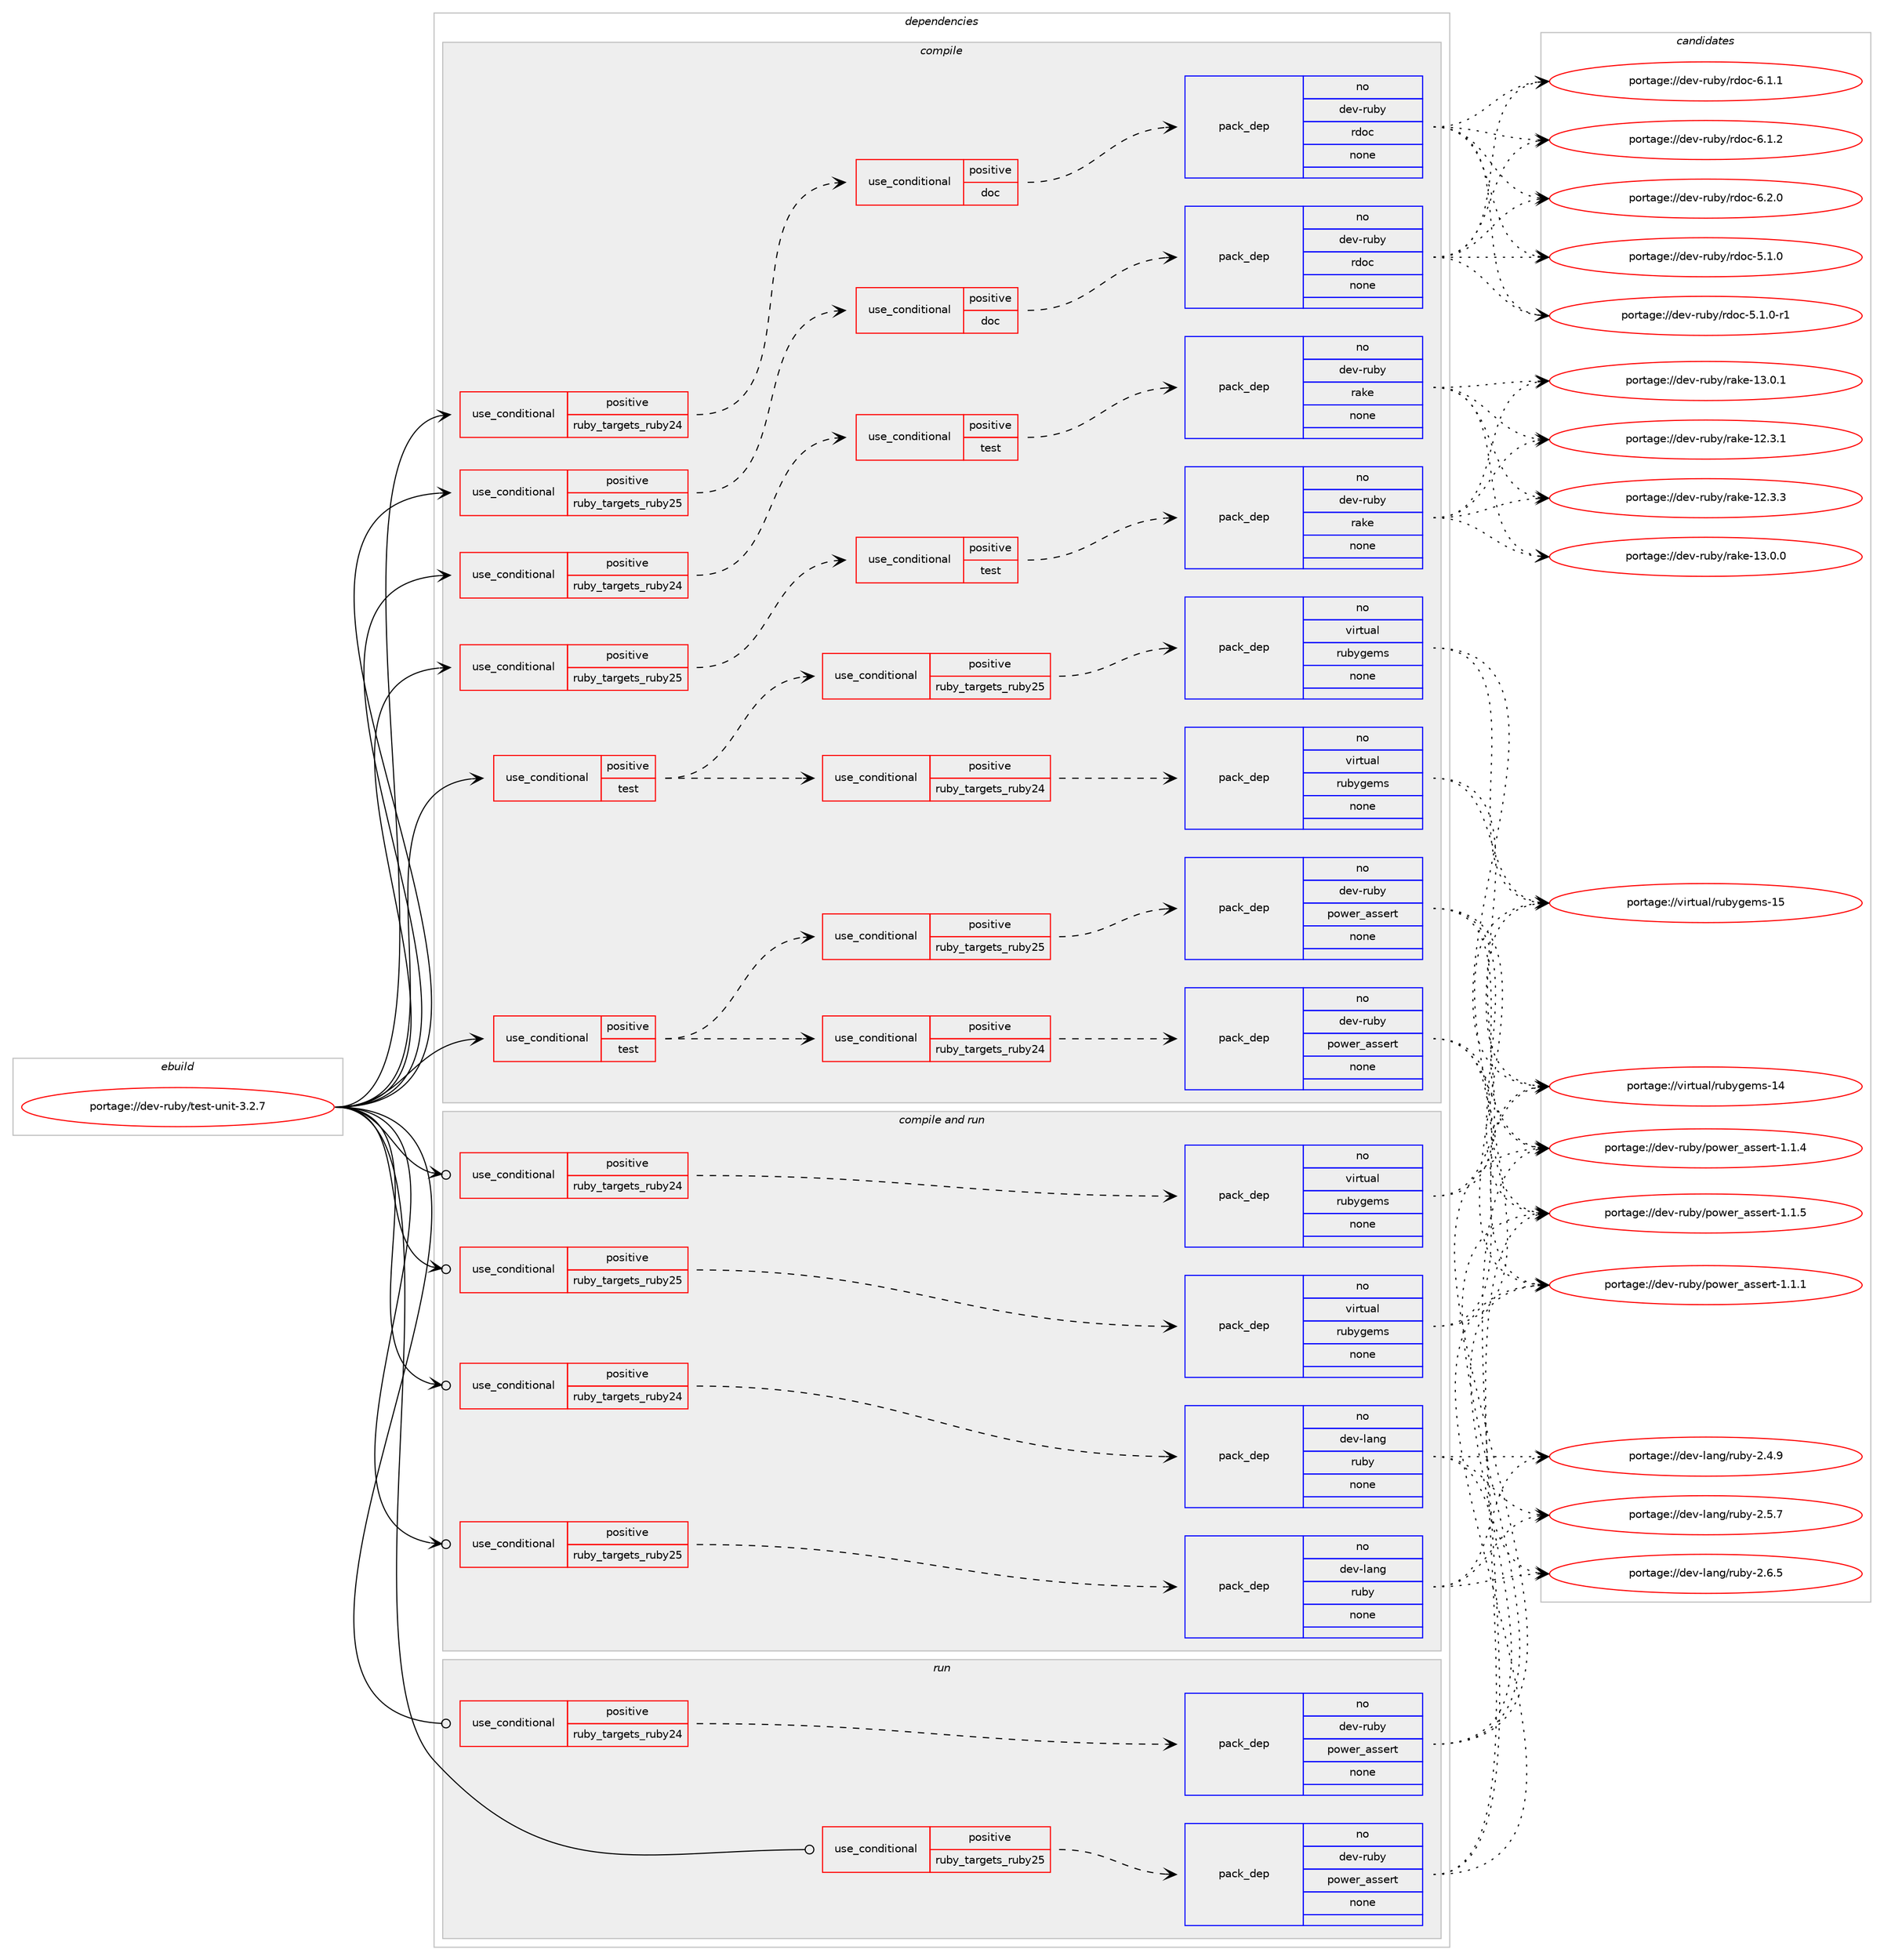 digraph prolog {

# *************
# Graph options
# *************

newrank=true;
concentrate=true;
compound=true;
graph [rankdir=LR,fontname=Helvetica,fontsize=10,ranksep=1.5];#, ranksep=2.5, nodesep=0.2];
edge  [arrowhead=vee];
node  [fontname=Helvetica,fontsize=10];

# **********
# The ebuild
# **********

subgraph cluster_leftcol {
color=gray;
rank=same;
label=<<i>ebuild</i>>;
id [label="portage://dev-ruby/test-unit-3.2.7", color=red, width=4, href="../dev-ruby/test-unit-3.2.7.svg"];
}

# ****************
# The dependencies
# ****************

subgraph cluster_midcol {
color=gray;
label=<<i>dependencies</i>>;
subgraph cluster_compile {
fillcolor="#eeeeee";
style=filled;
label=<<i>compile</i>>;
subgraph cond67663 {
dependency252250 [label=<<TABLE BORDER="0" CELLBORDER="1" CELLSPACING="0" CELLPADDING="4"><TR><TD ROWSPAN="3" CELLPADDING="10">use_conditional</TD></TR><TR><TD>positive</TD></TR><TR><TD>ruby_targets_ruby24</TD></TR></TABLE>>, shape=none, color=red];
subgraph cond67664 {
dependency252251 [label=<<TABLE BORDER="0" CELLBORDER="1" CELLSPACING="0" CELLPADDING="4"><TR><TD ROWSPAN="3" CELLPADDING="10">use_conditional</TD></TR><TR><TD>positive</TD></TR><TR><TD>doc</TD></TR></TABLE>>, shape=none, color=red];
subgraph pack181024 {
dependency252252 [label=<<TABLE BORDER="0" CELLBORDER="1" CELLSPACING="0" CELLPADDING="4" WIDTH="220"><TR><TD ROWSPAN="6" CELLPADDING="30">pack_dep</TD></TR><TR><TD WIDTH="110">no</TD></TR><TR><TD>dev-ruby</TD></TR><TR><TD>rdoc</TD></TR><TR><TD>none</TD></TR><TR><TD></TD></TR></TABLE>>, shape=none, color=blue];
}
dependency252251:e -> dependency252252:w [weight=20,style="dashed",arrowhead="vee"];
}
dependency252250:e -> dependency252251:w [weight=20,style="dashed",arrowhead="vee"];
}
id:e -> dependency252250:w [weight=20,style="solid",arrowhead="vee"];
subgraph cond67665 {
dependency252253 [label=<<TABLE BORDER="0" CELLBORDER="1" CELLSPACING="0" CELLPADDING="4"><TR><TD ROWSPAN="3" CELLPADDING="10">use_conditional</TD></TR><TR><TD>positive</TD></TR><TR><TD>ruby_targets_ruby24</TD></TR></TABLE>>, shape=none, color=red];
subgraph cond67666 {
dependency252254 [label=<<TABLE BORDER="0" CELLBORDER="1" CELLSPACING="0" CELLPADDING="4"><TR><TD ROWSPAN="3" CELLPADDING="10">use_conditional</TD></TR><TR><TD>positive</TD></TR><TR><TD>test</TD></TR></TABLE>>, shape=none, color=red];
subgraph pack181025 {
dependency252255 [label=<<TABLE BORDER="0" CELLBORDER="1" CELLSPACING="0" CELLPADDING="4" WIDTH="220"><TR><TD ROWSPAN="6" CELLPADDING="30">pack_dep</TD></TR><TR><TD WIDTH="110">no</TD></TR><TR><TD>dev-ruby</TD></TR><TR><TD>rake</TD></TR><TR><TD>none</TD></TR><TR><TD></TD></TR></TABLE>>, shape=none, color=blue];
}
dependency252254:e -> dependency252255:w [weight=20,style="dashed",arrowhead="vee"];
}
dependency252253:e -> dependency252254:w [weight=20,style="dashed",arrowhead="vee"];
}
id:e -> dependency252253:w [weight=20,style="solid",arrowhead="vee"];
subgraph cond67667 {
dependency252256 [label=<<TABLE BORDER="0" CELLBORDER="1" CELLSPACING="0" CELLPADDING="4"><TR><TD ROWSPAN="3" CELLPADDING="10">use_conditional</TD></TR><TR><TD>positive</TD></TR><TR><TD>ruby_targets_ruby25</TD></TR></TABLE>>, shape=none, color=red];
subgraph cond67668 {
dependency252257 [label=<<TABLE BORDER="0" CELLBORDER="1" CELLSPACING="0" CELLPADDING="4"><TR><TD ROWSPAN="3" CELLPADDING="10">use_conditional</TD></TR><TR><TD>positive</TD></TR><TR><TD>doc</TD></TR></TABLE>>, shape=none, color=red];
subgraph pack181026 {
dependency252258 [label=<<TABLE BORDER="0" CELLBORDER="1" CELLSPACING="0" CELLPADDING="4" WIDTH="220"><TR><TD ROWSPAN="6" CELLPADDING="30">pack_dep</TD></TR><TR><TD WIDTH="110">no</TD></TR><TR><TD>dev-ruby</TD></TR><TR><TD>rdoc</TD></TR><TR><TD>none</TD></TR><TR><TD></TD></TR></TABLE>>, shape=none, color=blue];
}
dependency252257:e -> dependency252258:w [weight=20,style="dashed",arrowhead="vee"];
}
dependency252256:e -> dependency252257:w [weight=20,style="dashed",arrowhead="vee"];
}
id:e -> dependency252256:w [weight=20,style="solid",arrowhead="vee"];
subgraph cond67669 {
dependency252259 [label=<<TABLE BORDER="0" CELLBORDER="1" CELLSPACING="0" CELLPADDING="4"><TR><TD ROWSPAN="3" CELLPADDING="10">use_conditional</TD></TR><TR><TD>positive</TD></TR><TR><TD>ruby_targets_ruby25</TD></TR></TABLE>>, shape=none, color=red];
subgraph cond67670 {
dependency252260 [label=<<TABLE BORDER="0" CELLBORDER="1" CELLSPACING="0" CELLPADDING="4"><TR><TD ROWSPAN="3" CELLPADDING="10">use_conditional</TD></TR><TR><TD>positive</TD></TR><TR><TD>test</TD></TR></TABLE>>, shape=none, color=red];
subgraph pack181027 {
dependency252261 [label=<<TABLE BORDER="0" CELLBORDER="1" CELLSPACING="0" CELLPADDING="4" WIDTH="220"><TR><TD ROWSPAN="6" CELLPADDING="30">pack_dep</TD></TR><TR><TD WIDTH="110">no</TD></TR><TR><TD>dev-ruby</TD></TR><TR><TD>rake</TD></TR><TR><TD>none</TD></TR><TR><TD></TD></TR></TABLE>>, shape=none, color=blue];
}
dependency252260:e -> dependency252261:w [weight=20,style="dashed",arrowhead="vee"];
}
dependency252259:e -> dependency252260:w [weight=20,style="dashed",arrowhead="vee"];
}
id:e -> dependency252259:w [weight=20,style="solid",arrowhead="vee"];
subgraph cond67671 {
dependency252262 [label=<<TABLE BORDER="0" CELLBORDER="1" CELLSPACING="0" CELLPADDING="4"><TR><TD ROWSPAN="3" CELLPADDING="10">use_conditional</TD></TR><TR><TD>positive</TD></TR><TR><TD>test</TD></TR></TABLE>>, shape=none, color=red];
subgraph cond67672 {
dependency252263 [label=<<TABLE BORDER="0" CELLBORDER="1" CELLSPACING="0" CELLPADDING="4"><TR><TD ROWSPAN="3" CELLPADDING="10">use_conditional</TD></TR><TR><TD>positive</TD></TR><TR><TD>ruby_targets_ruby24</TD></TR></TABLE>>, shape=none, color=red];
subgraph pack181028 {
dependency252264 [label=<<TABLE BORDER="0" CELLBORDER="1" CELLSPACING="0" CELLPADDING="4" WIDTH="220"><TR><TD ROWSPAN="6" CELLPADDING="30">pack_dep</TD></TR><TR><TD WIDTH="110">no</TD></TR><TR><TD>dev-ruby</TD></TR><TR><TD>power_assert</TD></TR><TR><TD>none</TD></TR><TR><TD></TD></TR></TABLE>>, shape=none, color=blue];
}
dependency252263:e -> dependency252264:w [weight=20,style="dashed",arrowhead="vee"];
}
dependency252262:e -> dependency252263:w [weight=20,style="dashed",arrowhead="vee"];
subgraph cond67673 {
dependency252265 [label=<<TABLE BORDER="0" CELLBORDER="1" CELLSPACING="0" CELLPADDING="4"><TR><TD ROWSPAN="3" CELLPADDING="10">use_conditional</TD></TR><TR><TD>positive</TD></TR><TR><TD>ruby_targets_ruby25</TD></TR></TABLE>>, shape=none, color=red];
subgraph pack181029 {
dependency252266 [label=<<TABLE BORDER="0" CELLBORDER="1" CELLSPACING="0" CELLPADDING="4" WIDTH="220"><TR><TD ROWSPAN="6" CELLPADDING="30">pack_dep</TD></TR><TR><TD WIDTH="110">no</TD></TR><TR><TD>dev-ruby</TD></TR><TR><TD>power_assert</TD></TR><TR><TD>none</TD></TR><TR><TD></TD></TR></TABLE>>, shape=none, color=blue];
}
dependency252265:e -> dependency252266:w [weight=20,style="dashed",arrowhead="vee"];
}
dependency252262:e -> dependency252265:w [weight=20,style="dashed",arrowhead="vee"];
}
id:e -> dependency252262:w [weight=20,style="solid",arrowhead="vee"];
subgraph cond67674 {
dependency252267 [label=<<TABLE BORDER="0" CELLBORDER="1" CELLSPACING="0" CELLPADDING="4"><TR><TD ROWSPAN="3" CELLPADDING="10">use_conditional</TD></TR><TR><TD>positive</TD></TR><TR><TD>test</TD></TR></TABLE>>, shape=none, color=red];
subgraph cond67675 {
dependency252268 [label=<<TABLE BORDER="0" CELLBORDER="1" CELLSPACING="0" CELLPADDING="4"><TR><TD ROWSPAN="3" CELLPADDING="10">use_conditional</TD></TR><TR><TD>positive</TD></TR><TR><TD>ruby_targets_ruby24</TD></TR></TABLE>>, shape=none, color=red];
subgraph pack181030 {
dependency252269 [label=<<TABLE BORDER="0" CELLBORDER="1" CELLSPACING="0" CELLPADDING="4" WIDTH="220"><TR><TD ROWSPAN="6" CELLPADDING="30">pack_dep</TD></TR><TR><TD WIDTH="110">no</TD></TR><TR><TD>virtual</TD></TR><TR><TD>rubygems</TD></TR><TR><TD>none</TD></TR><TR><TD></TD></TR></TABLE>>, shape=none, color=blue];
}
dependency252268:e -> dependency252269:w [weight=20,style="dashed",arrowhead="vee"];
}
dependency252267:e -> dependency252268:w [weight=20,style="dashed",arrowhead="vee"];
subgraph cond67676 {
dependency252270 [label=<<TABLE BORDER="0" CELLBORDER="1" CELLSPACING="0" CELLPADDING="4"><TR><TD ROWSPAN="3" CELLPADDING="10">use_conditional</TD></TR><TR><TD>positive</TD></TR><TR><TD>ruby_targets_ruby25</TD></TR></TABLE>>, shape=none, color=red];
subgraph pack181031 {
dependency252271 [label=<<TABLE BORDER="0" CELLBORDER="1" CELLSPACING="0" CELLPADDING="4" WIDTH="220"><TR><TD ROWSPAN="6" CELLPADDING="30">pack_dep</TD></TR><TR><TD WIDTH="110">no</TD></TR><TR><TD>virtual</TD></TR><TR><TD>rubygems</TD></TR><TR><TD>none</TD></TR><TR><TD></TD></TR></TABLE>>, shape=none, color=blue];
}
dependency252270:e -> dependency252271:w [weight=20,style="dashed",arrowhead="vee"];
}
dependency252267:e -> dependency252270:w [weight=20,style="dashed",arrowhead="vee"];
}
id:e -> dependency252267:w [weight=20,style="solid",arrowhead="vee"];
}
subgraph cluster_compileandrun {
fillcolor="#eeeeee";
style=filled;
label=<<i>compile and run</i>>;
subgraph cond67677 {
dependency252272 [label=<<TABLE BORDER="0" CELLBORDER="1" CELLSPACING="0" CELLPADDING="4"><TR><TD ROWSPAN="3" CELLPADDING="10">use_conditional</TD></TR><TR><TD>positive</TD></TR><TR><TD>ruby_targets_ruby24</TD></TR></TABLE>>, shape=none, color=red];
subgraph pack181032 {
dependency252273 [label=<<TABLE BORDER="0" CELLBORDER="1" CELLSPACING="0" CELLPADDING="4" WIDTH="220"><TR><TD ROWSPAN="6" CELLPADDING="30">pack_dep</TD></TR><TR><TD WIDTH="110">no</TD></TR><TR><TD>dev-lang</TD></TR><TR><TD>ruby</TD></TR><TR><TD>none</TD></TR><TR><TD></TD></TR></TABLE>>, shape=none, color=blue];
}
dependency252272:e -> dependency252273:w [weight=20,style="dashed",arrowhead="vee"];
}
id:e -> dependency252272:w [weight=20,style="solid",arrowhead="odotvee"];
subgraph cond67678 {
dependency252274 [label=<<TABLE BORDER="0" CELLBORDER="1" CELLSPACING="0" CELLPADDING="4"><TR><TD ROWSPAN="3" CELLPADDING="10">use_conditional</TD></TR><TR><TD>positive</TD></TR><TR><TD>ruby_targets_ruby24</TD></TR></TABLE>>, shape=none, color=red];
subgraph pack181033 {
dependency252275 [label=<<TABLE BORDER="0" CELLBORDER="1" CELLSPACING="0" CELLPADDING="4" WIDTH="220"><TR><TD ROWSPAN="6" CELLPADDING="30">pack_dep</TD></TR><TR><TD WIDTH="110">no</TD></TR><TR><TD>virtual</TD></TR><TR><TD>rubygems</TD></TR><TR><TD>none</TD></TR><TR><TD></TD></TR></TABLE>>, shape=none, color=blue];
}
dependency252274:e -> dependency252275:w [weight=20,style="dashed",arrowhead="vee"];
}
id:e -> dependency252274:w [weight=20,style="solid",arrowhead="odotvee"];
subgraph cond67679 {
dependency252276 [label=<<TABLE BORDER="0" CELLBORDER="1" CELLSPACING="0" CELLPADDING="4"><TR><TD ROWSPAN="3" CELLPADDING="10">use_conditional</TD></TR><TR><TD>positive</TD></TR><TR><TD>ruby_targets_ruby25</TD></TR></TABLE>>, shape=none, color=red];
subgraph pack181034 {
dependency252277 [label=<<TABLE BORDER="0" CELLBORDER="1" CELLSPACING="0" CELLPADDING="4" WIDTH="220"><TR><TD ROWSPAN="6" CELLPADDING="30">pack_dep</TD></TR><TR><TD WIDTH="110">no</TD></TR><TR><TD>dev-lang</TD></TR><TR><TD>ruby</TD></TR><TR><TD>none</TD></TR><TR><TD></TD></TR></TABLE>>, shape=none, color=blue];
}
dependency252276:e -> dependency252277:w [weight=20,style="dashed",arrowhead="vee"];
}
id:e -> dependency252276:w [weight=20,style="solid",arrowhead="odotvee"];
subgraph cond67680 {
dependency252278 [label=<<TABLE BORDER="0" CELLBORDER="1" CELLSPACING="0" CELLPADDING="4"><TR><TD ROWSPAN="3" CELLPADDING="10">use_conditional</TD></TR><TR><TD>positive</TD></TR><TR><TD>ruby_targets_ruby25</TD></TR></TABLE>>, shape=none, color=red];
subgraph pack181035 {
dependency252279 [label=<<TABLE BORDER="0" CELLBORDER="1" CELLSPACING="0" CELLPADDING="4" WIDTH="220"><TR><TD ROWSPAN="6" CELLPADDING="30">pack_dep</TD></TR><TR><TD WIDTH="110">no</TD></TR><TR><TD>virtual</TD></TR><TR><TD>rubygems</TD></TR><TR><TD>none</TD></TR><TR><TD></TD></TR></TABLE>>, shape=none, color=blue];
}
dependency252278:e -> dependency252279:w [weight=20,style="dashed",arrowhead="vee"];
}
id:e -> dependency252278:w [weight=20,style="solid",arrowhead="odotvee"];
}
subgraph cluster_run {
fillcolor="#eeeeee";
style=filled;
label=<<i>run</i>>;
subgraph cond67681 {
dependency252280 [label=<<TABLE BORDER="0" CELLBORDER="1" CELLSPACING="0" CELLPADDING="4"><TR><TD ROWSPAN="3" CELLPADDING="10">use_conditional</TD></TR><TR><TD>positive</TD></TR><TR><TD>ruby_targets_ruby24</TD></TR></TABLE>>, shape=none, color=red];
subgraph pack181036 {
dependency252281 [label=<<TABLE BORDER="0" CELLBORDER="1" CELLSPACING="0" CELLPADDING="4" WIDTH="220"><TR><TD ROWSPAN="6" CELLPADDING="30">pack_dep</TD></TR><TR><TD WIDTH="110">no</TD></TR><TR><TD>dev-ruby</TD></TR><TR><TD>power_assert</TD></TR><TR><TD>none</TD></TR><TR><TD></TD></TR></TABLE>>, shape=none, color=blue];
}
dependency252280:e -> dependency252281:w [weight=20,style="dashed",arrowhead="vee"];
}
id:e -> dependency252280:w [weight=20,style="solid",arrowhead="odot"];
subgraph cond67682 {
dependency252282 [label=<<TABLE BORDER="0" CELLBORDER="1" CELLSPACING="0" CELLPADDING="4"><TR><TD ROWSPAN="3" CELLPADDING="10">use_conditional</TD></TR><TR><TD>positive</TD></TR><TR><TD>ruby_targets_ruby25</TD></TR></TABLE>>, shape=none, color=red];
subgraph pack181037 {
dependency252283 [label=<<TABLE BORDER="0" CELLBORDER="1" CELLSPACING="0" CELLPADDING="4" WIDTH="220"><TR><TD ROWSPAN="6" CELLPADDING="30">pack_dep</TD></TR><TR><TD WIDTH="110">no</TD></TR><TR><TD>dev-ruby</TD></TR><TR><TD>power_assert</TD></TR><TR><TD>none</TD></TR><TR><TD></TD></TR></TABLE>>, shape=none, color=blue];
}
dependency252282:e -> dependency252283:w [weight=20,style="dashed",arrowhead="vee"];
}
id:e -> dependency252282:w [weight=20,style="solid",arrowhead="odot"];
}
}

# **************
# The candidates
# **************

subgraph cluster_choices {
rank=same;
color=gray;
label=<<i>candidates</i>>;

subgraph choice181024 {
color=black;
nodesep=1;
choiceportage10010111845114117981214711410011199455346494648 [label="portage://dev-ruby/rdoc-5.1.0", color=red, width=4,href="../dev-ruby/rdoc-5.1.0.svg"];
choiceportage100101118451141179812147114100111994553464946484511449 [label="portage://dev-ruby/rdoc-5.1.0-r1", color=red, width=4,href="../dev-ruby/rdoc-5.1.0-r1.svg"];
choiceportage10010111845114117981214711410011199455446494649 [label="portage://dev-ruby/rdoc-6.1.1", color=red, width=4,href="../dev-ruby/rdoc-6.1.1.svg"];
choiceportage10010111845114117981214711410011199455446494650 [label="portage://dev-ruby/rdoc-6.1.2", color=red, width=4,href="../dev-ruby/rdoc-6.1.2.svg"];
choiceportage10010111845114117981214711410011199455446504648 [label="portage://dev-ruby/rdoc-6.2.0", color=red, width=4,href="../dev-ruby/rdoc-6.2.0.svg"];
dependency252252:e -> choiceportage10010111845114117981214711410011199455346494648:w [style=dotted,weight="100"];
dependency252252:e -> choiceportage100101118451141179812147114100111994553464946484511449:w [style=dotted,weight="100"];
dependency252252:e -> choiceportage10010111845114117981214711410011199455446494649:w [style=dotted,weight="100"];
dependency252252:e -> choiceportage10010111845114117981214711410011199455446494650:w [style=dotted,weight="100"];
dependency252252:e -> choiceportage10010111845114117981214711410011199455446504648:w [style=dotted,weight="100"];
}
subgraph choice181025 {
color=black;
nodesep=1;
choiceportage1001011184511411798121471149710710145495046514649 [label="portage://dev-ruby/rake-12.3.1", color=red, width=4,href="../dev-ruby/rake-12.3.1.svg"];
choiceportage1001011184511411798121471149710710145495046514651 [label="portage://dev-ruby/rake-12.3.3", color=red, width=4,href="../dev-ruby/rake-12.3.3.svg"];
choiceportage1001011184511411798121471149710710145495146484648 [label="portage://dev-ruby/rake-13.0.0", color=red, width=4,href="../dev-ruby/rake-13.0.0.svg"];
choiceportage1001011184511411798121471149710710145495146484649 [label="portage://dev-ruby/rake-13.0.1", color=red, width=4,href="../dev-ruby/rake-13.0.1.svg"];
dependency252255:e -> choiceportage1001011184511411798121471149710710145495046514649:w [style=dotted,weight="100"];
dependency252255:e -> choiceportage1001011184511411798121471149710710145495046514651:w [style=dotted,weight="100"];
dependency252255:e -> choiceportage1001011184511411798121471149710710145495146484648:w [style=dotted,weight="100"];
dependency252255:e -> choiceportage1001011184511411798121471149710710145495146484649:w [style=dotted,weight="100"];
}
subgraph choice181026 {
color=black;
nodesep=1;
choiceportage10010111845114117981214711410011199455346494648 [label="portage://dev-ruby/rdoc-5.1.0", color=red, width=4,href="../dev-ruby/rdoc-5.1.0.svg"];
choiceportage100101118451141179812147114100111994553464946484511449 [label="portage://dev-ruby/rdoc-5.1.0-r1", color=red, width=4,href="../dev-ruby/rdoc-5.1.0-r1.svg"];
choiceportage10010111845114117981214711410011199455446494649 [label="portage://dev-ruby/rdoc-6.1.1", color=red, width=4,href="../dev-ruby/rdoc-6.1.1.svg"];
choiceportage10010111845114117981214711410011199455446494650 [label="portage://dev-ruby/rdoc-6.1.2", color=red, width=4,href="../dev-ruby/rdoc-6.1.2.svg"];
choiceportage10010111845114117981214711410011199455446504648 [label="portage://dev-ruby/rdoc-6.2.0", color=red, width=4,href="../dev-ruby/rdoc-6.2.0.svg"];
dependency252258:e -> choiceportage10010111845114117981214711410011199455346494648:w [style=dotted,weight="100"];
dependency252258:e -> choiceportage100101118451141179812147114100111994553464946484511449:w [style=dotted,weight="100"];
dependency252258:e -> choiceportage10010111845114117981214711410011199455446494649:w [style=dotted,weight="100"];
dependency252258:e -> choiceportage10010111845114117981214711410011199455446494650:w [style=dotted,weight="100"];
dependency252258:e -> choiceportage10010111845114117981214711410011199455446504648:w [style=dotted,weight="100"];
}
subgraph choice181027 {
color=black;
nodesep=1;
choiceportage1001011184511411798121471149710710145495046514649 [label="portage://dev-ruby/rake-12.3.1", color=red, width=4,href="../dev-ruby/rake-12.3.1.svg"];
choiceportage1001011184511411798121471149710710145495046514651 [label="portage://dev-ruby/rake-12.3.3", color=red, width=4,href="../dev-ruby/rake-12.3.3.svg"];
choiceportage1001011184511411798121471149710710145495146484648 [label="portage://dev-ruby/rake-13.0.0", color=red, width=4,href="../dev-ruby/rake-13.0.0.svg"];
choiceportage1001011184511411798121471149710710145495146484649 [label="portage://dev-ruby/rake-13.0.1", color=red, width=4,href="../dev-ruby/rake-13.0.1.svg"];
dependency252261:e -> choiceportage1001011184511411798121471149710710145495046514649:w [style=dotted,weight="100"];
dependency252261:e -> choiceportage1001011184511411798121471149710710145495046514651:w [style=dotted,weight="100"];
dependency252261:e -> choiceportage1001011184511411798121471149710710145495146484648:w [style=dotted,weight="100"];
dependency252261:e -> choiceportage1001011184511411798121471149710710145495146484649:w [style=dotted,weight="100"];
}
subgraph choice181028 {
color=black;
nodesep=1;
choiceportage1001011184511411798121471121111191011149597115115101114116454946494649 [label="portage://dev-ruby/power_assert-1.1.1", color=red, width=4,href="../dev-ruby/power_assert-1.1.1.svg"];
choiceportage1001011184511411798121471121111191011149597115115101114116454946494652 [label="portage://dev-ruby/power_assert-1.1.4", color=red, width=4,href="../dev-ruby/power_assert-1.1.4.svg"];
choiceportage1001011184511411798121471121111191011149597115115101114116454946494653 [label="portage://dev-ruby/power_assert-1.1.5", color=red, width=4,href="../dev-ruby/power_assert-1.1.5.svg"];
dependency252264:e -> choiceportage1001011184511411798121471121111191011149597115115101114116454946494649:w [style=dotted,weight="100"];
dependency252264:e -> choiceportage1001011184511411798121471121111191011149597115115101114116454946494652:w [style=dotted,weight="100"];
dependency252264:e -> choiceportage1001011184511411798121471121111191011149597115115101114116454946494653:w [style=dotted,weight="100"];
}
subgraph choice181029 {
color=black;
nodesep=1;
choiceportage1001011184511411798121471121111191011149597115115101114116454946494649 [label="portage://dev-ruby/power_assert-1.1.1", color=red, width=4,href="../dev-ruby/power_assert-1.1.1.svg"];
choiceportage1001011184511411798121471121111191011149597115115101114116454946494652 [label="portage://dev-ruby/power_assert-1.1.4", color=red, width=4,href="../dev-ruby/power_assert-1.1.4.svg"];
choiceportage1001011184511411798121471121111191011149597115115101114116454946494653 [label="portage://dev-ruby/power_assert-1.1.5", color=red, width=4,href="../dev-ruby/power_assert-1.1.5.svg"];
dependency252266:e -> choiceportage1001011184511411798121471121111191011149597115115101114116454946494649:w [style=dotted,weight="100"];
dependency252266:e -> choiceportage1001011184511411798121471121111191011149597115115101114116454946494652:w [style=dotted,weight="100"];
dependency252266:e -> choiceportage1001011184511411798121471121111191011149597115115101114116454946494653:w [style=dotted,weight="100"];
}
subgraph choice181030 {
color=black;
nodesep=1;
choiceportage118105114116117971084711411798121103101109115454952 [label="portage://virtual/rubygems-14", color=red, width=4,href="../virtual/rubygems-14.svg"];
choiceportage118105114116117971084711411798121103101109115454953 [label="portage://virtual/rubygems-15", color=red, width=4,href="../virtual/rubygems-15.svg"];
dependency252269:e -> choiceportage118105114116117971084711411798121103101109115454952:w [style=dotted,weight="100"];
dependency252269:e -> choiceportage118105114116117971084711411798121103101109115454953:w [style=dotted,weight="100"];
}
subgraph choice181031 {
color=black;
nodesep=1;
choiceportage118105114116117971084711411798121103101109115454952 [label="portage://virtual/rubygems-14", color=red, width=4,href="../virtual/rubygems-14.svg"];
choiceportage118105114116117971084711411798121103101109115454953 [label="portage://virtual/rubygems-15", color=red, width=4,href="../virtual/rubygems-15.svg"];
dependency252271:e -> choiceportage118105114116117971084711411798121103101109115454952:w [style=dotted,weight="100"];
dependency252271:e -> choiceportage118105114116117971084711411798121103101109115454953:w [style=dotted,weight="100"];
}
subgraph choice181032 {
color=black;
nodesep=1;
choiceportage10010111845108971101034711411798121455046524657 [label="portage://dev-lang/ruby-2.4.9", color=red, width=4,href="../dev-lang/ruby-2.4.9.svg"];
choiceportage10010111845108971101034711411798121455046534655 [label="portage://dev-lang/ruby-2.5.7", color=red, width=4,href="../dev-lang/ruby-2.5.7.svg"];
choiceportage10010111845108971101034711411798121455046544653 [label="portage://dev-lang/ruby-2.6.5", color=red, width=4,href="../dev-lang/ruby-2.6.5.svg"];
dependency252273:e -> choiceportage10010111845108971101034711411798121455046524657:w [style=dotted,weight="100"];
dependency252273:e -> choiceportage10010111845108971101034711411798121455046534655:w [style=dotted,weight="100"];
dependency252273:e -> choiceportage10010111845108971101034711411798121455046544653:w [style=dotted,weight="100"];
}
subgraph choice181033 {
color=black;
nodesep=1;
choiceportage118105114116117971084711411798121103101109115454952 [label="portage://virtual/rubygems-14", color=red, width=4,href="../virtual/rubygems-14.svg"];
choiceportage118105114116117971084711411798121103101109115454953 [label="portage://virtual/rubygems-15", color=red, width=4,href="../virtual/rubygems-15.svg"];
dependency252275:e -> choiceportage118105114116117971084711411798121103101109115454952:w [style=dotted,weight="100"];
dependency252275:e -> choiceportage118105114116117971084711411798121103101109115454953:w [style=dotted,weight="100"];
}
subgraph choice181034 {
color=black;
nodesep=1;
choiceportage10010111845108971101034711411798121455046524657 [label="portage://dev-lang/ruby-2.4.9", color=red, width=4,href="../dev-lang/ruby-2.4.9.svg"];
choiceportage10010111845108971101034711411798121455046534655 [label="portage://dev-lang/ruby-2.5.7", color=red, width=4,href="../dev-lang/ruby-2.5.7.svg"];
choiceportage10010111845108971101034711411798121455046544653 [label="portage://dev-lang/ruby-2.6.5", color=red, width=4,href="../dev-lang/ruby-2.6.5.svg"];
dependency252277:e -> choiceportage10010111845108971101034711411798121455046524657:w [style=dotted,weight="100"];
dependency252277:e -> choiceportage10010111845108971101034711411798121455046534655:w [style=dotted,weight="100"];
dependency252277:e -> choiceportage10010111845108971101034711411798121455046544653:w [style=dotted,weight="100"];
}
subgraph choice181035 {
color=black;
nodesep=1;
choiceportage118105114116117971084711411798121103101109115454952 [label="portage://virtual/rubygems-14", color=red, width=4,href="../virtual/rubygems-14.svg"];
choiceportage118105114116117971084711411798121103101109115454953 [label="portage://virtual/rubygems-15", color=red, width=4,href="../virtual/rubygems-15.svg"];
dependency252279:e -> choiceportage118105114116117971084711411798121103101109115454952:w [style=dotted,weight="100"];
dependency252279:e -> choiceportage118105114116117971084711411798121103101109115454953:w [style=dotted,weight="100"];
}
subgraph choice181036 {
color=black;
nodesep=1;
choiceportage1001011184511411798121471121111191011149597115115101114116454946494649 [label="portage://dev-ruby/power_assert-1.1.1", color=red, width=4,href="../dev-ruby/power_assert-1.1.1.svg"];
choiceportage1001011184511411798121471121111191011149597115115101114116454946494652 [label="portage://dev-ruby/power_assert-1.1.4", color=red, width=4,href="../dev-ruby/power_assert-1.1.4.svg"];
choiceportage1001011184511411798121471121111191011149597115115101114116454946494653 [label="portage://dev-ruby/power_assert-1.1.5", color=red, width=4,href="../dev-ruby/power_assert-1.1.5.svg"];
dependency252281:e -> choiceportage1001011184511411798121471121111191011149597115115101114116454946494649:w [style=dotted,weight="100"];
dependency252281:e -> choiceportage1001011184511411798121471121111191011149597115115101114116454946494652:w [style=dotted,weight="100"];
dependency252281:e -> choiceportage1001011184511411798121471121111191011149597115115101114116454946494653:w [style=dotted,weight="100"];
}
subgraph choice181037 {
color=black;
nodesep=1;
choiceportage1001011184511411798121471121111191011149597115115101114116454946494649 [label="portage://dev-ruby/power_assert-1.1.1", color=red, width=4,href="../dev-ruby/power_assert-1.1.1.svg"];
choiceportage1001011184511411798121471121111191011149597115115101114116454946494652 [label="portage://dev-ruby/power_assert-1.1.4", color=red, width=4,href="../dev-ruby/power_assert-1.1.4.svg"];
choiceportage1001011184511411798121471121111191011149597115115101114116454946494653 [label="portage://dev-ruby/power_assert-1.1.5", color=red, width=4,href="../dev-ruby/power_assert-1.1.5.svg"];
dependency252283:e -> choiceportage1001011184511411798121471121111191011149597115115101114116454946494649:w [style=dotted,weight="100"];
dependency252283:e -> choiceportage1001011184511411798121471121111191011149597115115101114116454946494652:w [style=dotted,weight="100"];
dependency252283:e -> choiceportage1001011184511411798121471121111191011149597115115101114116454946494653:w [style=dotted,weight="100"];
}
}

}
